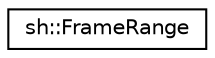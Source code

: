 digraph "Graphical Class Hierarchy"
{
 // LATEX_PDF_SIZE
  edge [fontname="Helvetica",fontsize="10",labelfontname="Helvetica",labelfontsize="10"];
  node [fontname="Helvetica",fontsize="10",shape=record];
  rankdir="LR";
  Node0 [label="sh::FrameRange",height=0.2,width=0.4,color="black", fillcolor="white", style="filled",URL="$structsh_1_1_frame_range.html",tooltip="Represents CONTINOUS range of frames."];
}
